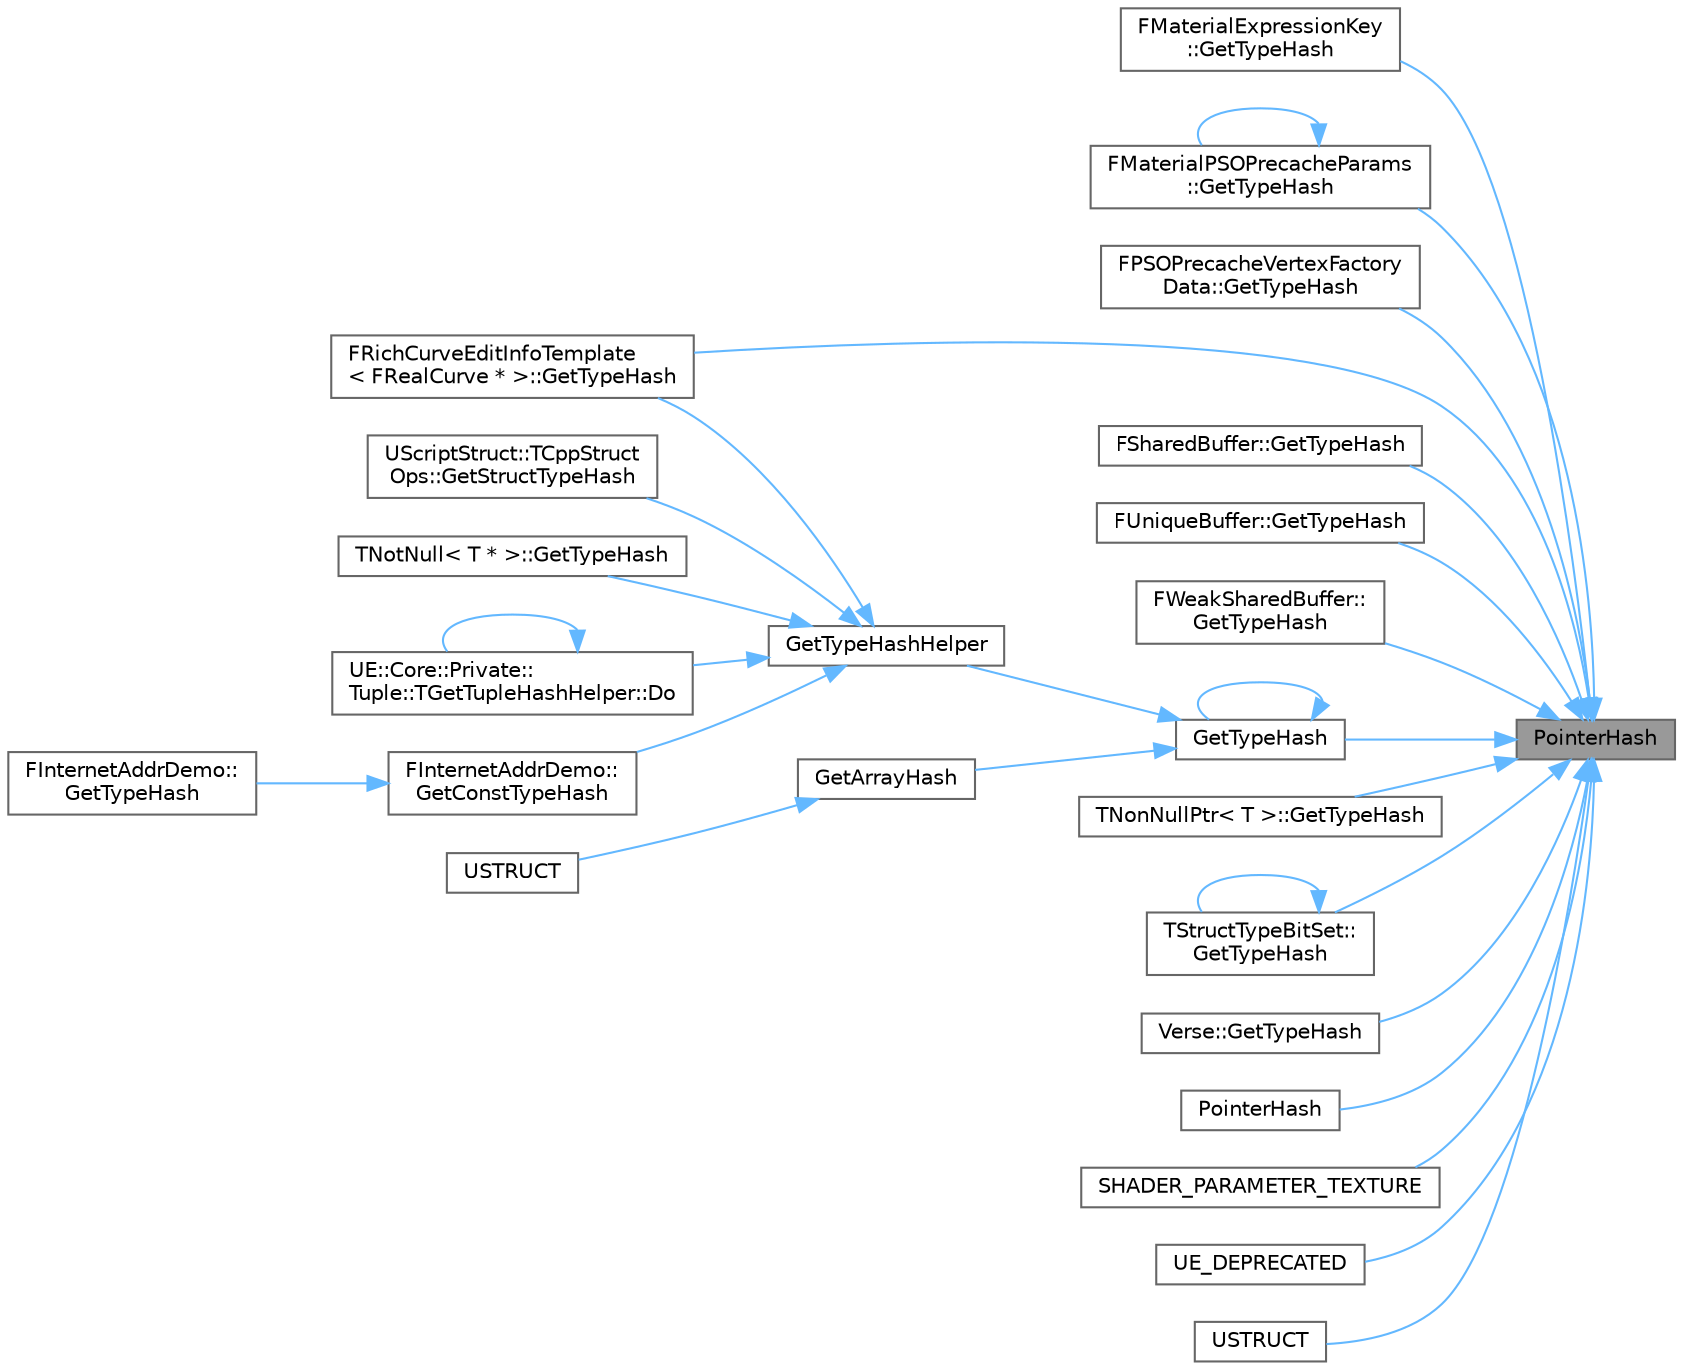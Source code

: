digraph "PointerHash"
{
 // INTERACTIVE_SVG=YES
 // LATEX_PDF_SIZE
  bgcolor="transparent";
  edge [fontname=Helvetica,fontsize=10,labelfontname=Helvetica,labelfontsize=10];
  node [fontname=Helvetica,fontsize=10,shape=box,height=0.2,width=0.4];
  rankdir="RL";
  Node1 [id="Node000001",label="PointerHash",height=0.2,width=0.4,color="gray40", fillcolor="grey60", style="filled", fontcolor="black",tooltip=" "];
  Node1 -> Node2 [id="edge1_Node000001_Node000002",dir="back",color="steelblue1",style="solid",tooltip=" "];
  Node2 [id="Node000002",label="FMaterialExpressionKey\l::GetTypeHash",height=0.2,width=0.4,color="grey40", fillcolor="white", style="filled",URL="$db/d58/classFMaterialExpressionKey.html#ab2bd2e958559d1f74cb78fce0fd1f092",tooltip=" "];
  Node1 -> Node3 [id="edge2_Node000001_Node000003",dir="back",color="steelblue1",style="solid",tooltip=" "];
  Node3 [id="Node000003",label="FMaterialPSOPrecacheParams\l::GetTypeHash",height=0.2,width=0.4,color="grey40", fillcolor="white", style="filled",URL="$d8/d2c/structFMaterialPSOPrecacheParams.html#a1512e24a59b21d180066533a3c7155bb",tooltip=" "];
  Node3 -> Node3 [id="edge3_Node000003_Node000003",dir="back",color="steelblue1",style="solid",tooltip=" "];
  Node1 -> Node4 [id="edge4_Node000001_Node000004",dir="back",color="steelblue1",style="solid",tooltip=" "];
  Node4 [id="Node000004",label="FPSOPrecacheVertexFactory\lData::GetTypeHash",height=0.2,width=0.4,color="grey40", fillcolor="white", style="filled",URL="$d8/dee/structFPSOPrecacheVertexFactoryData.html#a5cd851bd6af2127712705e539e5d9ecb",tooltip=" "];
  Node1 -> Node5 [id="edge5_Node000001_Node000005",dir="back",color="steelblue1",style="solid",tooltip=" "];
  Node5 [id="Node000005",label="FRichCurveEditInfoTemplate\l\< FRealCurve * \>::GetTypeHash",height=0.2,width=0.4,color="grey40", fillcolor="white", style="filled",URL="$de/dff/structFRichCurveEditInfoTemplate.html#a0f3ef689ecb4e4a92f1ffffe0b8fee4d",tooltip=" "];
  Node1 -> Node6 [id="edge6_Node000001_Node000006",dir="back",color="steelblue1",style="solid",tooltip=" "];
  Node6 [id="Node000006",label="FSharedBuffer::GetTypeHash",height=0.2,width=0.4,color="grey40", fillcolor="white", style="filled",URL="$d5/d2c/classFSharedBuffer.html#a47b07e6e290fc24b8eda1b4433d567cc",tooltip=" "];
  Node1 -> Node7 [id="edge7_Node000001_Node000007",dir="back",color="steelblue1",style="solid",tooltip=" "];
  Node7 [id="Node000007",label="FUniqueBuffer::GetTypeHash",height=0.2,width=0.4,color="grey40", fillcolor="white", style="filled",URL="$da/d4b/classFUniqueBuffer.html#a81f76eb9237a60bf5687ea09463b7fbe",tooltip=" "];
  Node1 -> Node8 [id="edge8_Node000001_Node000008",dir="back",color="steelblue1",style="solid",tooltip=" "];
  Node8 [id="Node000008",label="FWeakSharedBuffer::\lGetTypeHash",height=0.2,width=0.4,color="grey40", fillcolor="white", style="filled",URL="$d1/d06/classFWeakSharedBuffer.html#afbf24fe36511039f0f27ef688d6a56ee",tooltip=" "];
  Node1 -> Node9 [id="edge9_Node000001_Node000009",dir="back",color="steelblue1",style="solid",tooltip=" "];
  Node9 [id="Node000009",label="GetTypeHash",height=0.2,width=0.4,color="grey40", fillcolor="white", style="filled",URL="$d1/d62/TypeHash_8h.html#aa313021c7fd04f646543c07a0d11a736",tooltip=" "];
  Node9 -> Node10 [id="edge10_Node000009_Node000010",dir="back",color="steelblue1",style="solid",tooltip=" "];
  Node10 [id="Node000010",label="GetArrayHash",height=0.2,width=0.4,color="grey40", fillcolor="white", style="filled",URL="$d1/d62/TypeHash_8h.html#a7685d106f95e872462b6bd52bb3d5254",tooltip=" "];
  Node10 -> Node11 [id="edge11_Node000010_Node000011",dir="back",color="steelblue1",style="solid",tooltip=" "];
  Node11 [id="Node000011",label="USTRUCT",height=0.2,width=0.4,color="grey40", fillcolor="white", style="filled",URL="$de/d60/StructUtils_2PropertyBag_8h.html#a9aac7e39ee773e427b868b987e9dc381",tooltip="Helper to manage container types, with nested container support."];
  Node9 -> Node9 [id="edge12_Node000009_Node000009",dir="back",color="steelblue1",style="solid",tooltip=" "];
  Node9 -> Node12 [id="edge13_Node000009_Node000012",dir="back",color="steelblue1",style="solid",tooltip=" "];
  Node12 [id="Node000012",label="GetTypeHashHelper",height=0.2,width=0.4,color="grey40", fillcolor="white", style="filled",URL="$d1/d62/TypeHash_8h.html#a0bdaadff3693413228940a121643a780",tooltip=" "];
  Node12 -> Node13 [id="edge14_Node000012_Node000013",dir="back",color="steelblue1",style="solid",tooltip=" "];
  Node13 [id="Node000013",label="UE::Core::Private::\lTuple::TGetTupleHashHelper::Do",height=0.2,width=0.4,color="grey40", fillcolor="white", style="filled",URL="$dd/d94/structUE_1_1Core_1_1Private_1_1Tuple_1_1TGetTupleHashHelper.html#abc3e7eff668d9b72dcdf7249839257a9",tooltip=" "];
  Node13 -> Node13 [id="edge15_Node000013_Node000013",dir="back",color="steelblue1",style="solid",tooltip=" "];
  Node12 -> Node14 [id="edge16_Node000012_Node000014",dir="back",color="steelblue1",style="solid",tooltip=" "];
  Node14 [id="Node000014",label="FInternetAddrDemo::\lGetConstTypeHash",height=0.2,width=0.4,color="grey40", fillcolor="white", style="filled",URL="$dc/d6b/classFInternetAddrDemo.html#ac973a6c165ea4194201d8a6ee82c05cf",tooltip=" "];
  Node14 -> Node15 [id="edge17_Node000014_Node000015",dir="back",color="steelblue1",style="solid",tooltip=" "];
  Node15 [id="Node000015",label="FInternetAddrDemo::\lGetTypeHash",height=0.2,width=0.4,color="grey40", fillcolor="white", style="filled",URL="$dc/d6b/classFInternetAddrDemo.html#acb6c96dee9cb4d3414ddf6ac953b772c",tooltip=" "];
  Node12 -> Node16 [id="edge18_Node000012_Node000016",dir="back",color="steelblue1",style="solid",tooltip=" "];
  Node16 [id="Node000016",label="UScriptStruct::TCppStruct\lOps::GetStructTypeHash",height=0.2,width=0.4,color="grey40", fillcolor="white", style="filled",URL="$d0/dca/structUScriptStruct_1_1TCppStructOps.html#aa32a6470c96c6fbbee174c766f774ed0",tooltip="Calls GetTypeHash if enabled."];
  Node12 -> Node5 [id="edge19_Node000012_Node000005",dir="back",color="steelblue1",style="solid",tooltip=" "];
  Node12 -> Node17 [id="edge20_Node000012_Node000017",dir="back",color="steelblue1",style="solid",tooltip=" "];
  Node17 [id="Node000017",label="TNotNull\< T * \>::GetTypeHash",height=0.2,width=0.4,color="grey40", fillcolor="white", style="filled",URL="$d2/d4b/structTNotNull.html#a6336bac4986416134c56b952294143e7",tooltip=" "];
  Node1 -> Node18 [id="edge21_Node000001_Node000018",dir="back",color="steelblue1",style="solid",tooltip=" "];
  Node18 [id="Node000018",label="TNonNullPtr\< T \>::GetTypeHash",height=0.2,width=0.4,color="grey40", fillcolor="white", style="filled",URL="$db/d0e/classTNonNullPtr.html#a4654245c427e7034f5a3e579b0351d5e",tooltip=" "];
  Node1 -> Node19 [id="edge22_Node000001_Node000019",dir="back",color="steelblue1",style="solid",tooltip=" "];
  Node19 [id="Node000019",label="TStructTypeBitSet::\lGetTypeHash",height=0.2,width=0.4,color="grey40", fillcolor="white", style="filled",URL="$d0/d16/structTStructTypeBitSet.html#af4510ba313c69b55a63fe18effcfe48d",tooltip="Hash function for the bitset."];
  Node19 -> Node19 [id="edge23_Node000019_Node000019",dir="back",color="steelblue1",style="solid",tooltip=" "];
  Node1 -> Node20 [id="edge24_Node000001_Node000020",dir="back",color="steelblue1",style="solid",tooltip=" "];
  Node20 [id="Node000020",label="Verse::GetTypeHash",height=0.2,width=0.4,color="grey40", fillcolor="white", style="filled",URL="$d3/d05/namespaceVerse.html#a8403b92df072a7e0b6e4946ef10cc0a4",tooltip=" "];
  Node1 -> Node21 [id="edge25_Node000001_Node000021",dir="back",color="steelblue1",style="solid",tooltip=" "];
  Node21 [id="Node000021",label="PointerHash",height=0.2,width=0.4,color="grey40", fillcolor="white", style="filled",URL="$d1/d62/TypeHash_8h.html#a3bd8e714024fb2d64ad942051d2a7757",tooltip=" "];
  Node1 -> Node22 [id="edge26_Node000001_Node000022",dir="back",color="steelblue1",style="solid",tooltip=" "];
  Node22 [id="Node000022",label="SHADER_PARAMETER_TEXTURE",height=0.2,width=0.4,color="grey40", fillcolor="white", style="filled",URL="$de/db9/SceneManagement_8h.html#a33670e93613b74acca75831c1970de3d",tooltip=" "];
  Node1 -> Node23 [id="edge27_Node000001_Node000023",dir="back",color="steelblue1",style="solid",tooltip=" "];
  Node23 [id="Node000023",label="UE_DEPRECATED",height=0.2,width=0.4,color="grey40", fillcolor="white", style="filled",URL="$d1/d62/TypeHash_8h.html#a833f9b88d7f0fbcf5c9e0c24c1fa73e7",tooltip=" "];
  Node1 -> Node24 [id="edge28_Node000001_Node000024",dir="back",color="steelblue1",style="solid",tooltip=" "];
  Node24 [id="Node000024",label="USTRUCT",height=0.2,width=0.4,color="grey40", fillcolor="white", style="filled",URL="$db/def/CurveTable_8h.html#a18296535e14db825879b914052caf4eb",tooltip="Whether the curve table contains simple, rich, or no curves."];
}
